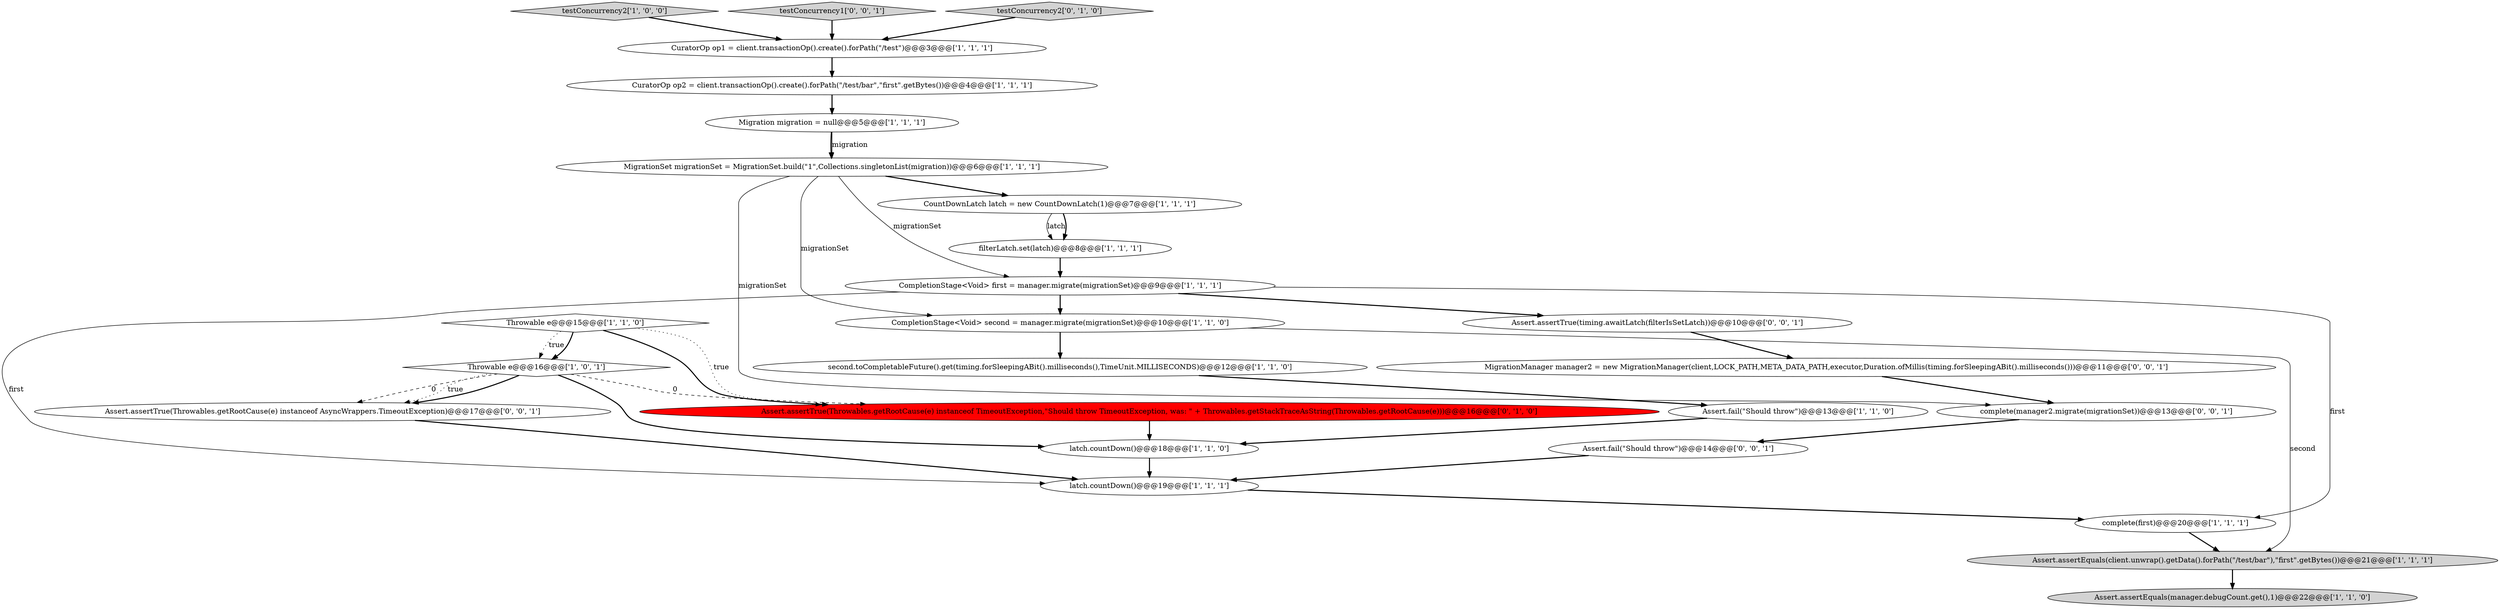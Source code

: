 digraph {
5 [style = filled, label = "Throwable e@@@15@@@['1', '1', '0']", fillcolor = white, shape = diamond image = "AAA0AAABBB1BBB"];
12 [style = filled, label = "Throwable e@@@16@@@['1', '0', '1']", fillcolor = white, shape = diamond image = "AAA0AAABBB1BBB"];
17 [style = filled, label = "CompletionStage<Void> first = manager.migrate(migrationSet)@@@9@@@['1', '1', '1']", fillcolor = white, shape = ellipse image = "AAA0AAABBB1BBB"];
10 [style = filled, label = "Assert.assertEquals(client.unwrap().getData().forPath(\"/test/bar\"),\"first\".getBytes())@@@21@@@['1', '1', '1']", fillcolor = lightgray, shape = ellipse image = "AAA0AAABBB1BBB"];
23 [style = filled, label = "MigrationManager manager2 = new MigrationManager(client,LOCK_PATH,META_DATA_PATH,executor,Duration.ofMillis(timing.forSleepingABit().milliseconds()))@@@11@@@['0', '0', '1']", fillcolor = white, shape = ellipse image = "AAA0AAABBB3BBB"];
1 [style = filled, label = "latch.countDown()@@@18@@@['1', '1', '0']", fillcolor = white, shape = ellipse image = "AAA0AAABBB1BBB"];
2 [style = filled, label = "testConcurrency2['1', '0', '0']", fillcolor = lightgray, shape = diamond image = "AAA0AAABBB1BBB"];
11 [style = filled, label = "Migration migration = null@@@5@@@['1', '1', '1']", fillcolor = white, shape = ellipse image = "AAA0AAABBB1BBB"];
9 [style = filled, label = "CuratorOp op1 = client.transactionOp().create().forPath(\"/test\")@@@3@@@['1', '1', '1']", fillcolor = white, shape = ellipse image = "AAA0AAABBB1BBB"];
16 [style = filled, label = "CompletionStage<Void> second = manager.migrate(migrationSet)@@@10@@@['1', '1', '0']", fillcolor = white, shape = ellipse image = "AAA0AAABBB1BBB"];
18 [style = filled, label = "Assert.assertTrue(Throwables.getRootCause(e) instanceof TimeoutException,\"Should throw TimeoutException, was: \" + Throwables.getStackTraceAsString(Throwables.getRootCause(e)))@@@16@@@['0', '1', '0']", fillcolor = red, shape = ellipse image = "AAA1AAABBB2BBB"];
15 [style = filled, label = "Assert.fail(\"Should throw\")@@@13@@@['1', '1', '0']", fillcolor = white, shape = ellipse image = "AAA0AAABBB1BBB"];
13 [style = filled, label = "second.toCompletableFuture().get(timing.forSleepingABit().milliseconds(),TimeUnit.MILLISECONDS)@@@12@@@['1', '1', '0']", fillcolor = white, shape = ellipse image = "AAA0AAABBB1BBB"];
22 [style = filled, label = "complete(manager2.migrate(migrationSet))@@@13@@@['0', '0', '1']", fillcolor = white, shape = ellipse image = "AAA0AAABBB3BBB"];
20 [style = filled, label = "testConcurrency1['0', '0', '1']", fillcolor = lightgray, shape = diamond image = "AAA0AAABBB3BBB"];
25 [style = filled, label = "Assert.fail(\"Should throw\")@@@14@@@['0', '0', '1']", fillcolor = white, shape = ellipse image = "AAA0AAABBB3BBB"];
4 [style = filled, label = "CountDownLatch latch = new CountDownLatch(1)@@@7@@@['1', '1', '1']", fillcolor = white, shape = ellipse image = "AAA0AAABBB1BBB"];
0 [style = filled, label = "MigrationSet migrationSet = MigrationSet.build(\"1\",Collections.singletonList(migration))@@@6@@@['1', '1', '1']", fillcolor = white, shape = ellipse image = "AAA0AAABBB1BBB"];
24 [style = filled, label = "Assert.assertTrue(Throwables.getRootCause(e) instanceof AsyncWrappers.TimeoutException)@@@17@@@['0', '0', '1']", fillcolor = white, shape = ellipse image = "AAA0AAABBB3BBB"];
21 [style = filled, label = "Assert.assertTrue(timing.awaitLatch(filterIsSetLatch))@@@10@@@['0', '0', '1']", fillcolor = white, shape = ellipse image = "AAA0AAABBB3BBB"];
3 [style = filled, label = "latch.countDown()@@@19@@@['1', '1', '1']", fillcolor = white, shape = ellipse image = "AAA0AAABBB1BBB"];
7 [style = filled, label = "filterLatch.set(latch)@@@8@@@['1', '1', '1']", fillcolor = white, shape = ellipse image = "AAA0AAABBB1BBB"];
19 [style = filled, label = "testConcurrency2['0', '1', '0']", fillcolor = lightgray, shape = diamond image = "AAA0AAABBB2BBB"];
6 [style = filled, label = "Assert.assertEquals(manager.debugCount.get(),1)@@@22@@@['1', '1', '0']", fillcolor = lightgray, shape = ellipse image = "AAA0AAABBB1BBB"];
8 [style = filled, label = "complete(first)@@@20@@@['1', '1', '1']", fillcolor = white, shape = ellipse image = "AAA0AAABBB1BBB"];
14 [style = filled, label = "CuratorOp op2 = client.transactionOp().create().forPath(\"/test/bar\",\"first\".getBytes())@@@4@@@['1', '1', '1']", fillcolor = white, shape = ellipse image = "AAA0AAABBB1BBB"];
0->22 [style = solid, label="migrationSet"];
8->10 [style = bold, label=""];
22->25 [style = bold, label=""];
16->13 [style = bold, label=""];
0->16 [style = solid, label="migrationSet"];
7->17 [style = bold, label=""];
5->18 [style = dotted, label="true"];
20->9 [style = bold, label=""];
17->3 [style = solid, label="first"];
25->3 [style = bold, label=""];
4->7 [style = solid, label="latch"];
1->3 [style = bold, label=""];
17->8 [style = solid, label="first"];
5->18 [style = bold, label=""];
2->9 [style = bold, label=""];
12->24 [style = bold, label=""];
5->12 [style = dotted, label="true"];
12->1 [style = bold, label=""];
10->6 [style = bold, label=""];
4->7 [style = bold, label=""];
11->0 [style = bold, label=""];
23->22 [style = bold, label=""];
11->0 [style = solid, label="migration"];
18->1 [style = bold, label=""];
5->12 [style = bold, label=""];
19->9 [style = bold, label=""];
0->4 [style = bold, label=""];
3->8 [style = bold, label=""];
12->24 [style = dashed, label="0"];
16->10 [style = solid, label="second"];
9->14 [style = bold, label=""];
12->24 [style = dotted, label="true"];
12->18 [style = dashed, label="0"];
13->15 [style = bold, label=""];
14->11 [style = bold, label=""];
17->21 [style = bold, label=""];
21->23 [style = bold, label=""];
24->3 [style = bold, label=""];
17->16 [style = bold, label=""];
0->17 [style = solid, label="migrationSet"];
15->1 [style = bold, label=""];
}
